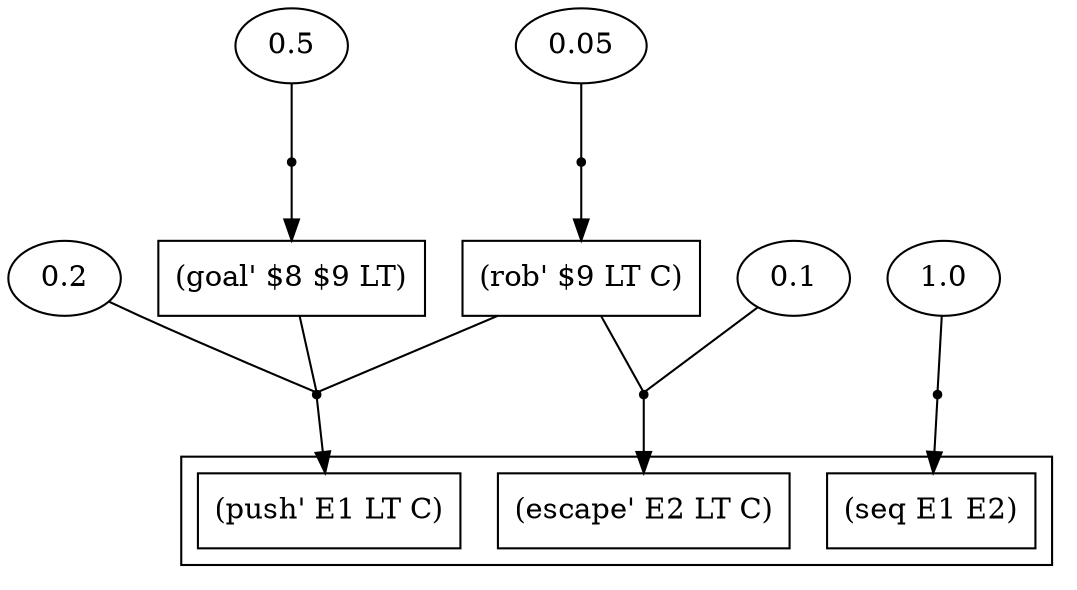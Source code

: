 digraph proof {
 graph [rankdir="TB"]
  e0 [label="0.2"];
  e1 [label="0.5"];
  e2 [label="0.05"];
  e3 [label="0.1"];
  e4 [label="1.0"];
  i0 [shape=box label="(goal' $8 $9 LT)"];
  i1 [shape=box label="(rob' $9 LT C)"];
  r0 [shape=point];
  r0 -> o0
  i0 -> r0 [arrowhead=none]
  i1 -> r0 [arrowhead=none]
  e0 -> r0 [arrowhead=none]
  r1 [shape=point];
  r1 -> i0
  e1 -> r1 [arrowhead=none]
  r2 [shape=point];
  r2 -> i1
  e2 -> r2 [arrowhead=none]
  r3 [shape=point];
  r3 -> o1
  i1 -> r3 [arrowhead=none]
  e3 -> r3 [arrowhead=none]
  r4 [shape=point];
  r4 -> o2
  e4 -> r4 [arrowhead=none]
 subgraph cluster {  o0 [shape=box label="(push' E1 LT C)"];
  o1 [shape=box label="(escape' E2 LT C)"];
  o2 [shape=box label="(seq E1 E2)"];
 }
}

